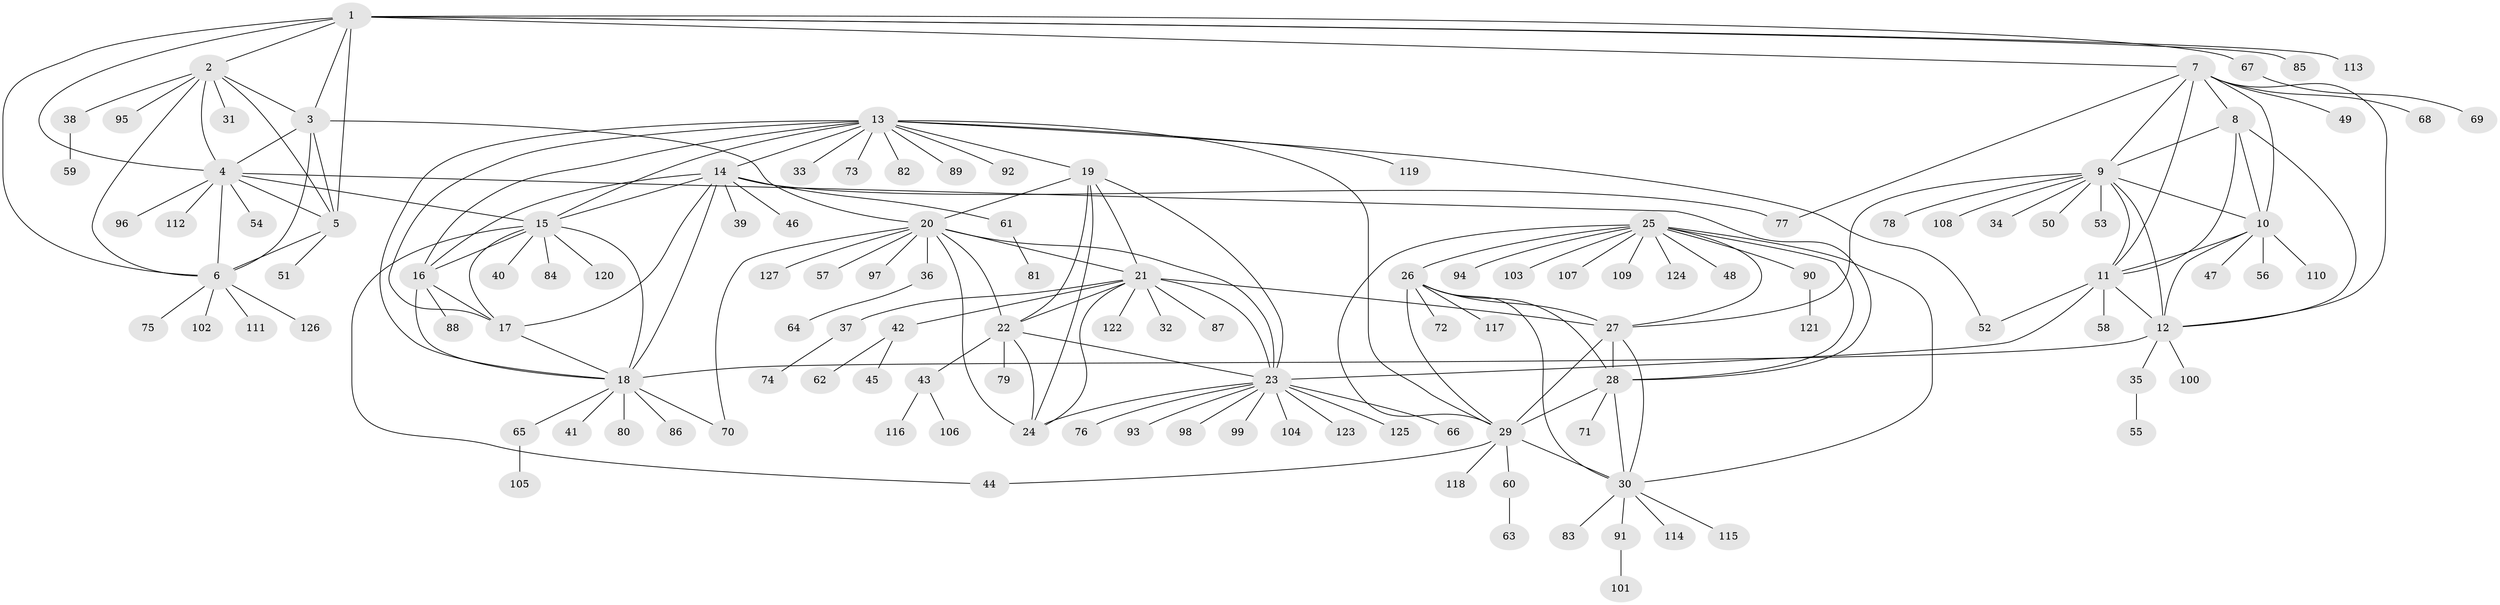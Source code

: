 // Generated by graph-tools (version 1.1) at 2025/11/02/27/25 16:11:36]
// undirected, 127 vertices, 186 edges
graph export_dot {
graph [start="1"]
  node [color=gray90,style=filled];
  1;
  2;
  3;
  4;
  5;
  6;
  7;
  8;
  9;
  10;
  11;
  12;
  13;
  14;
  15;
  16;
  17;
  18;
  19;
  20;
  21;
  22;
  23;
  24;
  25;
  26;
  27;
  28;
  29;
  30;
  31;
  32;
  33;
  34;
  35;
  36;
  37;
  38;
  39;
  40;
  41;
  42;
  43;
  44;
  45;
  46;
  47;
  48;
  49;
  50;
  51;
  52;
  53;
  54;
  55;
  56;
  57;
  58;
  59;
  60;
  61;
  62;
  63;
  64;
  65;
  66;
  67;
  68;
  69;
  70;
  71;
  72;
  73;
  74;
  75;
  76;
  77;
  78;
  79;
  80;
  81;
  82;
  83;
  84;
  85;
  86;
  87;
  88;
  89;
  90;
  91;
  92;
  93;
  94;
  95;
  96;
  97;
  98;
  99;
  100;
  101;
  102;
  103;
  104;
  105;
  106;
  107;
  108;
  109;
  110;
  111;
  112;
  113;
  114;
  115;
  116;
  117;
  118;
  119;
  120;
  121;
  122;
  123;
  124;
  125;
  126;
  127;
  1 -- 2;
  1 -- 3;
  1 -- 4;
  1 -- 5;
  1 -- 6;
  1 -- 7;
  1 -- 67;
  1 -- 85;
  1 -- 113;
  2 -- 3;
  2 -- 4;
  2 -- 5;
  2 -- 6;
  2 -- 31;
  2 -- 38;
  2 -- 95;
  3 -- 4;
  3 -- 5;
  3 -- 6;
  3 -- 20;
  4 -- 5;
  4 -- 6;
  4 -- 15;
  4 -- 28;
  4 -- 54;
  4 -- 96;
  4 -- 112;
  5 -- 6;
  5 -- 51;
  6 -- 75;
  6 -- 102;
  6 -- 111;
  6 -- 126;
  7 -- 8;
  7 -- 9;
  7 -- 10;
  7 -- 11;
  7 -- 12;
  7 -- 49;
  7 -- 68;
  7 -- 77;
  8 -- 9;
  8 -- 10;
  8 -- 11;
  8 -- 12;
  9 -- 10;
  9 -- 11;
  9 -- 12;
  9 -- 27;
  9 -- 34;
  9 -- 50;
  9 -- 53;
  9 -- 78;
  9 -- 108;
  10 -- 11;
  10 -- 12;
  10 -- 47;
  10 -- 56;
  10 -- 110;
  11 -- 12;
  11 -- 23;
  11 -- 52;
  11 -- 58;
  12 -- 18;
  12 -- 35;
  12 -- 100;
  13 -- 14;
  13 -- 15;
  13 -- 16;
  13 -- 17;
  13 -- 18;
  13 -- 19;
  13 -- 29;
  13 -- 33;
  13 -- 52;
  13 -- 73;
  13 -- 82;
  13 -- 89;
  13 -- 92;
  13 -- 119;
  14 -- 15;
  14 -- 16;
  14 -- 17;
  14 -- 18;
  14 -- 39;
  14 -- 46;
  14 -- 61;
  14 -- 77;
  15 -- 16;
  15 -- 17;
  15 -- 18;
  15 -- 40;
  15 -- 44;
  15 -- 84;
  15 -- 120;
  16 -- 17;
  16 -- 18;
  16 -- 88;
  17 -- 18;
  18 -- 41;
  18 -- 65;
  18 -- 70;
  18 -- 80;
  18 -- 86;
  19 -- 20;
  19 -- 21;
  19 -- 22;
  19 -- 23;
  19 -- 24;
  20 -- 21;
  20 -- 22;
  20 -- 23;
  20 -- 24;
  20 -- 36;
  20 -- 57;
  20 -- 70;
  20 -- 97;
  20 -- 127;
  21 -- 22;
  21 -- 23;
  21 -- 24;
  21 -- 27;
  21 -- 32;
  21 -- 37;
  21 -- 42;
  21 -- 87;
  21 -- 122;
  22 -- 23;
  22 -- 24;
  22 -- 43;
  22 -- 79;
  23 -- 24;
  23 -- 66;
  23 -- 76;
  23 -- 93;
  23 -- 98;
  23 -- 99;
  23 -- 104;
  23 -- 123;
  23 -- 125;
  25 -- 26;
  25 -- 27;
  25 -- 28;
  25 -- 29;
  25 -- 30;
  25 -- 48;
  25 -- 90;
  25 -- 94;
  25 -- 103;
  25 -- 107;
  25 -- 109;
  25 -- 124;
  26 -- 27;
  26 -- 28;
  26 -- 29;
  26 -- 30;
  26 -- 72;
  26 -- 117;
  27 -- 28;
  27 -- 29;
  27 -- 30;
  28 -- 29;
  28 -- 30;
  28 -- 71;
  29 -- 30;
  29 -- 44;
  29 -- 60;
  29 -- 118;
  30 -- 83;
  30 -- 91;
  30 -- 114;
  30 -- 115;
  35 -- 55;
  36 -- 64;
  37 -- 74;
  38 -- 59;
  42 -- 45;
  42 -- 62;
  43 -- 106;
  43 -- 116;
  60 -- 63;
  61 -- 81;
  65 -- 105;
  67 -- 69;
  90 -- 121;
  91 -- 101;
}
